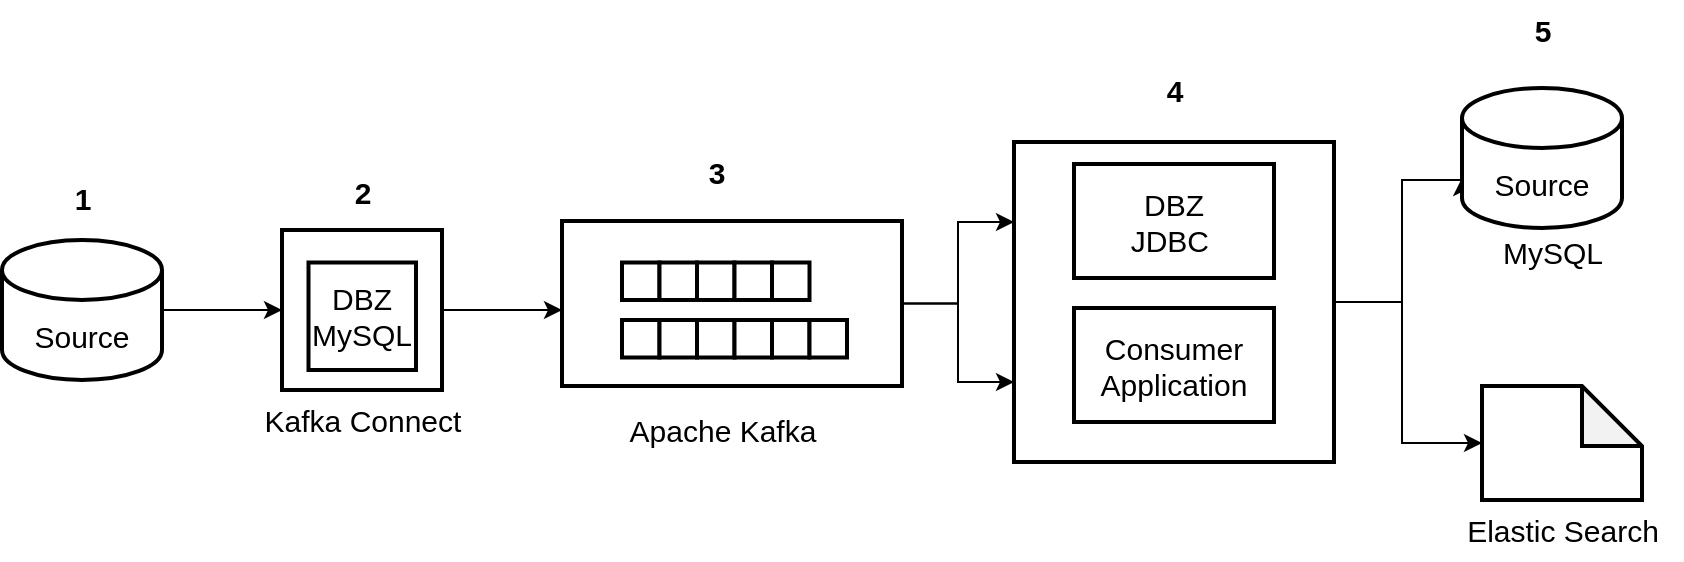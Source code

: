 <mxfile version="20.5.3" type="device"><diagram id="C5RBs43oDa-KdzZeNtuy" name="Page-1"><mxGraphModel dx="1018" dy="648" grid="1" gridSize="10" guides="1" tooltips="1" connect="1" arrows="1" fold="1" page="1" pageScale="1" pageWidth="827" pageHeight="1169" math="0" shadow="0"><root><mxCell id="WIyWlLk6GJQsqaUBKTNV-0"/><mxCell id="WIyWlLk6GJQsqaUBKTNV-1" parent="WIyWlLk6GJQsqaUBKTNV-0"/><mxCell id="YDJC1_0T_7Mw4XvNQXhY-8" value="" style="edgeStyle=orthogonalEdgeStyle;rounded=0;orthogonalLoop=1;jettySize=auto;html=1;" edge="1" parent="WIyWlLk6GJQsqaUBKTNV-1" source="YDJC1_0T_7Mw4XvNQXhY-3" target="YDJC1_0T_7Mw4XvNQXhY-5"><mxGeometry relative="1" as="geometry"/></mxCell><mxCell id="YDJC1_0T_7Mw4XvNQXhY-3" value="&lt;font style=&quot;font-size: 15px;&quot;&gt;Source&lt;/font&gt;" style="shape=cylinder3;whiteSpace=wrap;html=1;boundedLbl=1;backgroundOutline=1;size=15;strokeWidth=2;" vertex="1" parent="WIyWlLk6GJQsqaUBKTNV-1"><mxGeometry x="210" y="170" width="80" height="70" as="geometry"/></mxCell><mxCell id="YDJC1_0T_7Mw4XvNQXhY-14" value="" style="edgeStyle=orthogonalEdgeStyle;rounded=0;orthogonalLoop=1;jettySize=auto;html=1;" edge="1" parent="WIyWlLk6GJQsqaUBKTNV-1" source="YDJC1_0T_7Mw4XvNQXhY-5"><mxGeometry relative="1" as="geometry"><mxPoint x="490" y="205" as="targetPoint"/></mxGeometry></mxCell><mxCell id="YDJC1_0T_7Mw4XvNQXhY-5" value="" style="whiteSpace=wrap;html=1;strokeWidth=2;" vertex="1" parent="WIyWlLk6GJQsqaUBKTNV-1"><mxGeometry x="350" y="165" width="80" height="80" as="geometry"/></mxCell><mxCell id="YDJC1_0T_7Mw4XvNQXhY-7" value="&lt;font style=&quot;font-size: 15px;&quot;&gt;DBZ MySQL&lt;/font&gt;" style="whiteSpace=wrap;html=1;aspect=fixed;strokeWidth=2;" vertex="1" parent="WIyWlLk6GJQsqaUBKTNV-1"><mxGeometry x="363.25" y="181.25" width="53.75" height="53.75" as="geometry"/></mxCell><mxCell id="YDJC1_0T_7Mw4XvNQXhY-9" value="&lt;span style=&quot;&quot;&gt;&lt;font style=&quot;font-size: 15px;&quot;&gt;MySQL&lt;/font&gt;&lt;/span&gt;" style="text;html=1;align=center;verticalAlign=middle;resizable=0;points=[];autosize=1;strokeColor=none;fillColor=none;" vertex="1" parent="WIyWlLk6GJQsqaUBKTNV-1"><mxGeometry x="950" y="160.5" width="70" height="30" as="geometry"/></mxCell><mxCell id="YDJC1_0T_7Mw4XvNQXhY-10" value="&lt;font style=&quot;font-size: 15px;&quot;&gt;Kafka Connect&lt;/font&gt;" style="text;html=1;align=center;verticalAlign=middle;resizable=0;points=[];autosize=1;strokeColor=none;fillColor=none;" vertex="1" parent="WIyWlLk6GJQsqaUBKTNV-1"><mxGeometry x="330" y="245" width="120" height="30" as="geometry"/></mxCell><mxCell id="YDJC1_0T_7Mw4XvNQXhY-75" style="edgeStyle=orthogonalEdgeStyle;rounded=0;orthogonalLoop=1;jettySize=auto;html=1;exitX=1;exitY=0.5;exitDx=0;exitDy=0;entryX=0;entryY=0.25;entryDx=0;entryDy=0;fontSize=15;" edge="1" parent="WIyWlLk6GJQsqaUBKTNV-1" source="YDJC1_0T_7Mw4XvNQXhY-11" target="YDJC1_0T_7Mw4XvNQXhY-65"><mxGeometry relative="1" as="geometry"/></mxCell><mxCell id="YDJC1_0T_7Mw4XvNQXhY-77" style="edgeStyle=orthogonalEdgeStyle;rounded=0;orthogonalLoop=1;jettySize=auto;html=1;exitX=1;exitY=0.5;exitDx=0;exitDy=0;entryX=0;entryY=0.75;entryDx=0;entryDy=0;fontSize=15;" edge="1" parent="WIyWlLk6GJQsqaUBKTNV-1" source="YDJC1_0T_7Mw4XvNQXhY-11" target="YDJC1_0T_7Mw4XvNQXhY-65"><mxGeometry relative="1" as="geometry"/></mxCell><mxCell id="YDJC1_0T_7Mw4XvNQXhY-11" value="&lt;span style=&quot;color: rgba(0, 0, 0, 0); font-family: monospace; font-size: 0px; text-align: start;&quot;&gt;&lt;table&gt;&lt;tbody&gt;&lt;tr&gt;&lt;td&gt;&lt;br&gt;&lt;/td&gt;&lt;td&gt;&lt;br&gt;&lt;/td&gt;&lt;td&gt;&lt;br&gt;&lt;/td&gt;&lt;/tr&gt;&lt;tr&gt;&lt;td&gt;&lt;span style=&quot;&quot;&gt;%3CmxGraphModel%3E%3Croot%3E%3CmxCell%20id%3D%220%22%2F%3E%3CmxCell%20id%3D%221%22%20parent%3D%220%22%2F%3E%3CmxCell%20id%3D%222%22%20value%3D%22%22%20style%3D%22rounded%3D1%3BwhiteSpace%3Dwrap%3Bhtml%3D1%3BstrokeWidth%3D2%3B%22%20vertex%3D%221%22%20parent%3D%221%22%3E%3CmxGeometry%20x%3D%22350%22%20y%3D%22316%22%20width%3D%2220%22%20height%3D%2220%22%20as%3D%22geometry%22%2F%3E%3C%2FmxCell%3E%3CmxCell%20id%3D%223%22%20value%3D%22%22%20style%3D%22rounded%3D1%3BwhiteSpace%3Dwrap%3Bhtml%3D1%3BstrokeWidth%3D2%3B%22%20vertex%3D%221%22%20parent%3D%221%22%3E%3CmxGeometry%20x%3D%22390%22%20y%3D%22316%22%20width%3D%2220%22%20height%3D%2220%22%20as%3D%22geometry%22%2F%3E%3C%2FmxCell%3E%3CmxCell%20id%3D%224%22%20value%3D%22%22%20style%3D%22rounded%3D1%3BwhiteSpace%3Dwrap%3Bhtml%3D1%3BstrokeWidth%3D2%3B%22%20vertex%3D%221%22%20parent%3D%221%22%3E%3CmxGeometry%20x%3D%22410%22%20y%3D%22316%22%20width%3D%2220%22%20height%3D%2220%22%20as%3D%22geometry%22%2F%3E%3C%2FmxCell%3E%3CmxCell%20id%3D%225%22%20value%3D%22%22%20style%3D%22rounded%3D1%3BwhiteSpace%3Dwrap%3Bhtml%3D1%3BstrokeWidth%3D2%3B%22%20vertex%3D%221%22%20parent%3D%221%22%3E%3CmxGeometry%20x%3D%22430%22%20y%3D%22316%22%20width%3D%2220%22%20height%3D%2220%22%20as%3D%22geometry%22%2F%3E%3C%2FmxCell%3E%3CmxCell%20id%3D%226%22%20value%3D%22%22%20style%3D%22rounded%3D1%3BwhiteSpace%3Dwrap%3Bhtml%3D1%3BstrokeWidth%3D2%3B%22%20vertex%3D%221%22%20parent%3D%221%22%3E%3CmxGeometry%20x%3D%22450%22%20y%3D%22316%22%20width%3D%2220%22%20height%3D%2220%22%20as%3D%22geometry%22%2F%3E%3C%2FmxCell%3E%3CmxCell%20id%3D%227%22%20value%3D%22%22%20style%3D%22rounded%3D1%3BwhiteSpace%3Dwrap%3Bhtml%3D1%3BstrokeWidth%3D2%3B%22%20vertex%3D%221%22%20parent%3D%221%22%3E%3CmxGeometry%20x%3D%22370%22%20y%3D%22316%22%20width%3D%2220%22%20height%3D%2220%22%20as%3D%22geometry%22%2F%3E%3C%2FmxCell%3E%3CmxCell%20id%3D%228%22%20value%3D%22%22%20style%3D%22rounded%3D1%3BwhiteSpace%3Dwrap%3Bhtml%3D1%3BstrokeWidth%3D2%3B%22%20vertex%3D%221%22%20parent%3D%221%22%3E%3CmxGeometry%20x%3D%22471%22%20y%3D%22316%22%20width%3D%2220%22%20height%3D%2220%22%20as%3D%22geometry%22%2F%3E%3C%2FmxCell%3E%3C%2Froot%3E%3C%2FmxGraphModel%3E&lt;/span&gt;&lt;br&gt;&lt;/td&gt;&lt;td&gt;&lt;br&gt;&lt;/td&gt;&lt;td&gt;&lt;br&gt;&lt;/td&gt;&lt;/tr&gt;&lt;tr&gt;&lt;td&gt;&lt;br&gt;&lt;/td&gt;&lt;td&gt;&lt;br&gt;&lt;/td&gt;&lt;td&gt;&lt;br&gt;&lt;/td&gt;&lt;/tr&gt;&lt;/tbody&gt;&lt;/table&gt;&lt;/span&gt;" style="whiteSpace=wrap;html=1;strokeWidth=2;" vertex="1" parent="WIyWlLk6GJQsqaUBKTNV-1"><mxGeometry x="490" y="160.5" width="170" height="82.5" as="geometry"/></mxCell><mxCell id="YDJC1_0T_7Mw4XvNQXhY-15" value="&lt;font style=&quot;font-size: 15px;&quot;&gt;Apache Kafka&lt;/font&gt;" style="text;html=1;align=center;verticalAlign=middle;resizable=0;points=[];autosize=1;strokeColor=none;fillColor=none;" vertex="1" parent="WIyWlLk6GJQsqaUBKTNV-1"><mxGeometry x="510" y="250" width="120" height="30" as="geometry"/></mxCell><mxCell id="YDJC1_0T_7Mw4XvNQXhY-54" value="" style="whiteSpace=wrap;html=1;aspect=fixed;strokeWidth=2;" vertex="1" parent="WIyWlLk6GJQsqaUBKTNV-1"><mxGeometry x="520" y="181.25" width="18.75" height="18.75" as="geometry"/></mxCell><mxCell id="YDJC1_0T_7Mw4XvNQXhY-55" value="" style="whiteSpace=wrap;html=1;aspect=fixed;strokeWidth=2;" vertex="1" parent="WIyWlLk6GJQsqaUBKTNV-1"><mxGeometry x="538.75" y="181.25" width="18.75" height="18.75" as="geometry"/></mxCell><mxCell id="YDJC1_0T_7Mw4XvNQXhY-56" value="" style="whiteSpace=wrap;html=1;aspect=fixed;strokeWidth=2;" vertex="1" parent="WIyWlLk6GJQsqaUBKTNV-1"><mxGeometry x="557.5" y="181.25" width="18.75" height="18.75" as="geometry"/></mxCell><mxCell id="YDJC1_0T_7Mw4XvNQXhY-57" value="" style="whiteSpace=wrap;html=1;aspect=fixed;strokeWidth=2;" vertex="1" parent="WIyWlLk6GJQsqaUBKTNV-1"><mxGeometry x="576.25" y="181.25" width="18.75" height="18.75" as="geometry"/></mxCell><mxCell id="YDJC1_0T_7Mw4XvNQXhY-58" value="" style="whiteSpace=wrap;html=1;aspect=fixed;strokeWidth=2;" vertex="1" parent="WIyWlLk6GJQsqaUBKTNV-1"><mxGeometry x="595" y="181.25" width="18.75" height="18.75" as="geometry"/></mxCell><mxCell id="YDJC1_0T_7Mw4XvNQXhY-59" value="" style="whiteSpace=wrap;html=1;aspect=fixed;strokeWidth=2;" vertex="1" parent="WIyWlLk6GJQsqaUBKTNV-1"><mxGeometry x="520" y="210" width="18.75" height="18.75" as="geometry"/></mxCell><mxCell id="YDJC1_0T_7Mw4XvNQXhY-60" value="" style="whiteSpace=wrap;html=1;aspect=fixed;strokeWidth=2;" vertex="1" parent="WIyWlLk6GJQsqaUBKTNV-1"><mxGeometry x="538.75" y="210" width="18.75" height="18.75" as="geometry"/></mxCell><mxCell id="YDJC1_0T_7Mw4XvNQXhY-61" value="" style="whiteSpace=wrap;html=1;aspect=fixed;strokeWidth=2;" vertex="1" parent="WIyWlLk6GJQsqaUBKTNV-1"><mxGeometry x="557.5" y="210" width="18.75" height="18.75" as="geometry"/></mxCell><mxCell id="YDJC1_0T_7Mw4XvNQXhY-62" value="" style="whiteSpace=wrap;html=1;aspect=fixed;strokeWidth=2;" vertex="1" parent="WIyWlLk6GJQsqaUBKTNV-1"><mxGeometry x="576.25" y="210" width="18.75" height="18.75" as="geometry"/></mxCell><mxCell id="YDJC1_0T_7Mw4XvNQXhY-63" value="" style="whiteSpace=wrap;html=1;aspect=fixed;strokeWidth=2;" vertex="1" parent="WIyWlLk6GJQsqaUBKTNV-1"><mxGeometry x="595" y="210" width="18.75" height="18.75" as="geometry"/></mxCell><mxCell id="YDJC1_0T_7Mw4XvNQXhY-64" value="" style="whiteSpace=wrap;html=1;aspect=fixed;strokeWidth=2;" vertex="1" parent="WIyWlLk6GJQsqaUBKTNV-1"><mxGeometry x="613.75" y="210" width="18.75" height="18.75" as="geometry"/></mxCell><mxCell id="YDJC1_0T_7Mw4XvNQXhY-83" style="edgeStyle=orthogonalEdgeStyle;rounded=0;orthogonalLoop=1;jettySize=auto;html=1;exitX=1;exitY=0.5;exitDx=0;exitDy=0;entryX=0;entryY=0;entryDx=0;entryDy=45;entryPerimeter=0;fontSize=15;" edge="1" parent="WIyWlLk6GJQsqaUBKTNV-1" source="YDJC1_0T_7Mw4XvNQXhY-65" target="YDJC1_0T_7Mw4XvNQXhY-78"><mxGeometry relative="1" as="geometry"><Array as="points"><mxPoint x="910" y="201"/><mxPoint x="910" y="140"/></Array></mxGeometry></mxCell><mxCell id="YDJC1_0T_7Mw4XvNQXhY-84" style="edgeStyle=orthogonalEdgeStyle;rounded=0;orthogonalLoop=1;jettySize=auto;html=1;entryX=0;entryY=0.5;entryDx=0;entryDy=0;entryPerimeter=0;fontSize=15;" edge="1" parent="WIyWlLk6GJQsqaUBKTNV-1" source="YDJC1_0T_7Mw4XvNQXhY-65" target="YDJC1_0T_7Mw4XvNQXhY-79"><mxGeometry relative="1" as="geometry"><Array as="points"><mxPoint x="910" y="201"/><mxPoint x="910" y="272"/></Array></mxGeometry></mxCell><mxCell id="YDJC1_0T_7Mw4XvNQXhY-65" value="" style="whiteSpace=wrap;html=1;strokeWidth=2;" vertex="1" parent="WIyWlLk6GJQsqaUBKTNV-1"><mxGeometry x="716" y="121" width="160" height="160" as="geometry"/></mxCell><mxCell id="YDJC1_0T_7Mw4XvNQXhY-68" value="DBZ&lt;br&gt;JDBC&amp;nbsp;" style="rounded=0;whiteSpace=wrap;html=1;strokeWidth=2;fontSize=15;" vertex="1" parent="WIyWlLk6GJQsqaUBKTNV-1"><mxGeometry x="746" y="132" width="100" height="57" as="geometry"/></mxCell><mxCell id="YDJC1_0T_7Mw4XvNQXhY-76" value="Consumer Application" style="rounded=0;whiteSpace=wrap;html=1;strokeWidth=2;fontSize=15;" vertex="1" parent="WIyWlLk6GJQsqaUBKTNV-1"><mxGeometry x="746" y="204" width="100" height="57" as="geometry"/></mxCell><mxCell id="YDJC1_0T_7Mw4XvNQXhY-78" value="&lt;font style=&quot;font-size: 15px;&quot;&gt;Source&lt;/font&gt;" style="shape=cylinder3;whiteSpace=wrap;html=1;boundedLbl=1;backgroundOutline=1;size=15;strokeWidth=2;" vertex="1" parent="WIyWlLk6GJQsqaUBKTNV-1"><mxGeometry x="940" y="94" width="80" height="70" as="geometry"/></mxCell><mxCell id="YDJC1_0T_7Mw4XvNQXhY-79" value="" style="shape=note;whiteSpace=wrap;html=1;backgroundOutline=1;darkOpacity=0.05;strokeWidth=2;fontSize=15;" vertex="1" parent="WIyWlLk6GJQsqaUBKTNV-1"><mxGeometry x="950" y="243" width="80" height="57" as="geometry"/></mxCell><mxCell id="YDJC1_0T_7Mw4XvNQXhY-82" value="Elastic Search" style="text;html=1;align=center;verticalAlign=middle;resizable=0;points=[];autosize=1;strokeColor=none;fillColor=none;fontSize=15;strokeWidth=2;" vertex="1" parent="WIyWlLk6GJQsqaUBKTNV-1"><mxGeometry x="930" y="300" width="120" height="30" as="geometry"/></mxCell><mxCell id="YDJC1_0T_7Mw4XvNQXhY-85" value="&lt;b&gt;1&lt;/b&gt;" style="text;html=1;align=center;verticalAlign=middle;resizable=0;points=[];autosize=1;strokeColor=none;fillColor=none;fontSize=15;" vertex="1" parent="WIyWlLk6GJQsqaUBKTNV-1"><mxGeometry x="235" y="134" width="30" height="30" as="geometry"/></mxCell><mxCell id="YDJC1_0T_7Mw4XvNQXhY-86" value="&lt;b&gt;2&lt;/b&gt;" style="text;html=1;align=center;verticalAlign=middle;resizable=0;points=[];autosize=1;strokeColor=none;fillColor=none;fontSize=15;" vertex="1" parent="WIyWlLk6GJQsqaUBKTNV-1"><mxGeometry x="375" y="130.5" width="30" height="30" as="geometry"/></mxCell><mxCell id="YDJC1_0T_7Mw4XvNQXhY-87" value="&lt;b&gt;3&lt;/b&gt;" style="text;html=1;align=center;verticalAlign=middle;resizable=0;points=[];autosize=1;strokeColor=none;fillColor=none;fontSize=15;" vertex="1" parent="WIyWlLk6GJQsqaUBKTNV-1"><mxGeometry x="551.88" y="121" width="30" height="30" as="geometry"/></mxCell><mxCell id="YDJC1_0T_7Mw4XvNQXhY-88" value="&lt;b&gt;4&lt;/b&gt;" style="text;html=1;align=center;verticalAlign=middle;resizable=0;points=[];autosize=1;strokeColor=none;fillColor=none;fontSize=15;" vertex="1" parent="WIyWlLk6GJQsqaUBKTNV-1"><mxGeometry x="781" y="80" width="30" height="30" as="geometry"/></mxCell><mxCell id="YDJC1_0T_7Mw4XvNQXhY-89" value="&lt;b&gt;5&lt;/b&gt;" style="text;html=1;align=center;verticalAlign=middle;resizable=0;points=[];autosize=1;strokeColor=none;fillColor=none;fontSize=15;" vertex="1" parent="WIyWlLk6GJQsqaUBKTNV-1"><mxGeometry x="965" y="50" width="30" height="30" as="geometry"/></mxCell></root></mxGraphModel></diagram></mxfile>